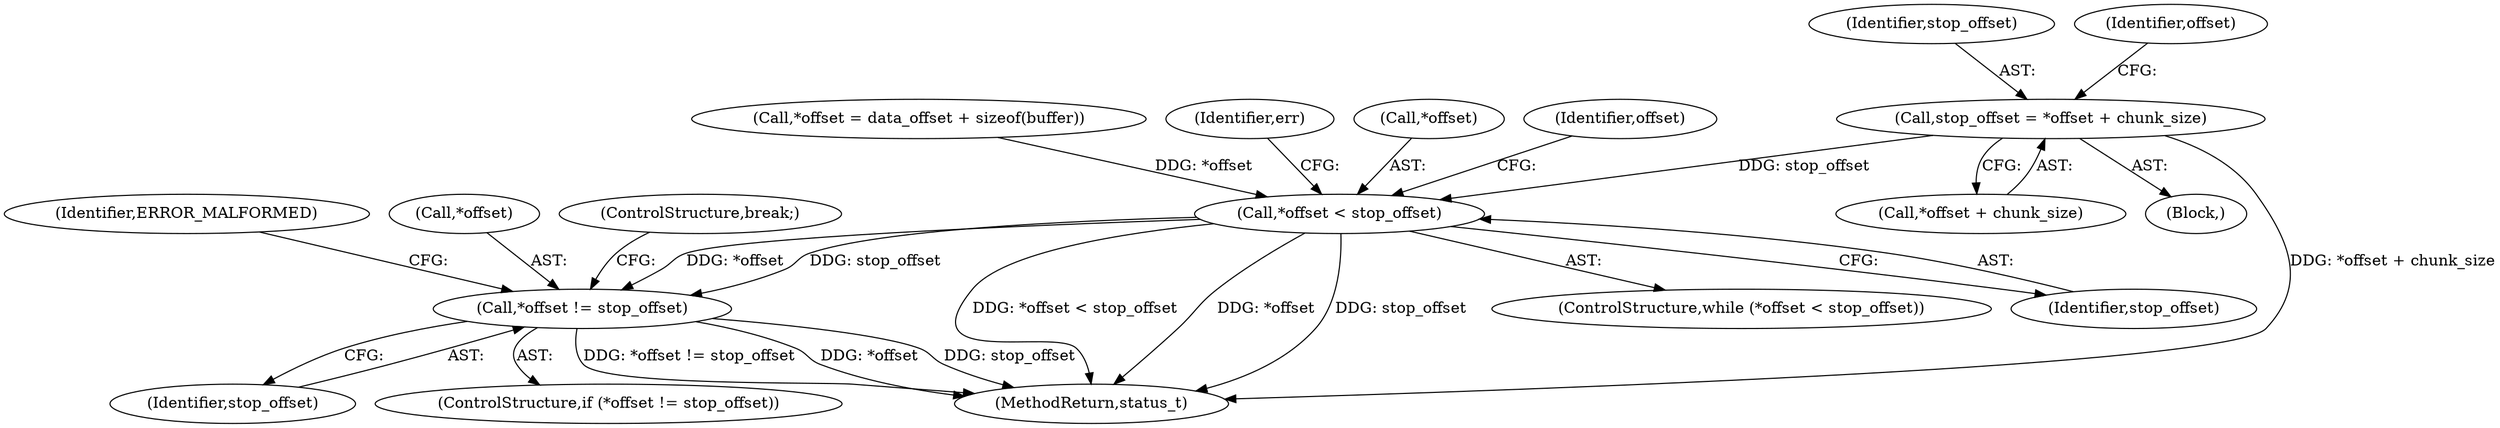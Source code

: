digraph "0_Android_463a6f807e187828442949d1924e143cf07778c6@integer" {
"1001716" [label="(Call,stop_offset = *offset + chunk_size)"];
"1001730" [label="(Call,*offset < stop_offset)"];
"1001751" [label="(Call,*offset != stop_offset)"];
"1001722" [label="(Call,*offset = data_offset + sizeof(buffer))"];
"1001718" [label="(Call,*offset + chunk_size)"];
"1001737" [label="(Identifier,err)"];
"1001625" [label="(Block,)"];
"1001730" [label="(Call,*offset < stop_offset)"];
"1001717" [label="(Identifier,stop_offset)"];
"1002911" [label="(MethodReturn,status_t)"];
"1001724" [label="(Identifier,offset)"];
"1001729" [label="(ControlStructure,while (*offset < stop_offset))"];
"1001754" [label="(Identifier,stop_offset)"];
"1001757" [label="(Identifier,ERROR_MALFORMED)"];
"1001750" [label="(ControlStructure,if (*offset != stop_offset))"];
"1001751" [label="(Call,*offset != stop_offset)"];
"1001733" [label="(Identifier,stop_offset)"];
"1001752" [label="(Call,*offset)"];
"1001731" [label="(Call,*offset)"];
"1001758" [label="(ControlStructure,break;)"];
"1001716" [label="(Call,stop_offset = *offset + chunk_size)"];
"1001753" [label="(Identifier,offset)"];
"1001716" -> "1001625"  [label="AST: "];
"1001716" -> "1001718"  [label="CFG: "];
"1001717" -> "1001716"  [label="AST: "];
"1001718" -> "1001716"  [label="AST: "];
"1001724" -> "1001716"  [label="CFG: "];
"1001716" -> "1002911"  [label="DDG: *offset + chunk_size"];
"1001716" -> "1001730"  [label="DDG: stop_offset"];
"1001730" -> "1001729"  [label="AST: "];
"1001730" -> "1001733"  [label="CFG: "];
"1001731" -> "1001730"  [label="AST: "];
"1001733" -> "1001730"  [label="AST: "];
"1001737" -> "1001730"  [label="CFG: "];
"1001753" -> "1001730"  [label="CFG: "];
"1001730" -> "1002911"  [label="DDG: *offset < stop_offset"];
"1001730" -> "1002911"  [label="DDG: *offset"];
"1001730" -> "1002911"  [label="DDG: stop_offset"];
"1001722" -> "1001730"  [label="DDG: *offset"];
"1001730" -> "1001751"  [label="DDG: *offset"];
"1001730" -> "1001751"  [label="DDG: stop_offset"];
"1001751" -> "1001750"  [label="AST: "];
"1001751" -> "1001754"  [label="CFG: "];
"1001752" -> "1001751"  [label="AST: "];
"1001754" -> "1001751"  [label="AST: "];
"1001757" -> "1001751"  [label="CFG: "];
"1001758" -> "1001751"  [label="CFG: "];
"1001751" -> "1002911"  [label="DDG: *offset != stop_offset"];
"1001751" -> "1002911"  [label="DDG: *offset"];
"1001751" -> "1002911"  [label="DDG: stop_offset"];
}
